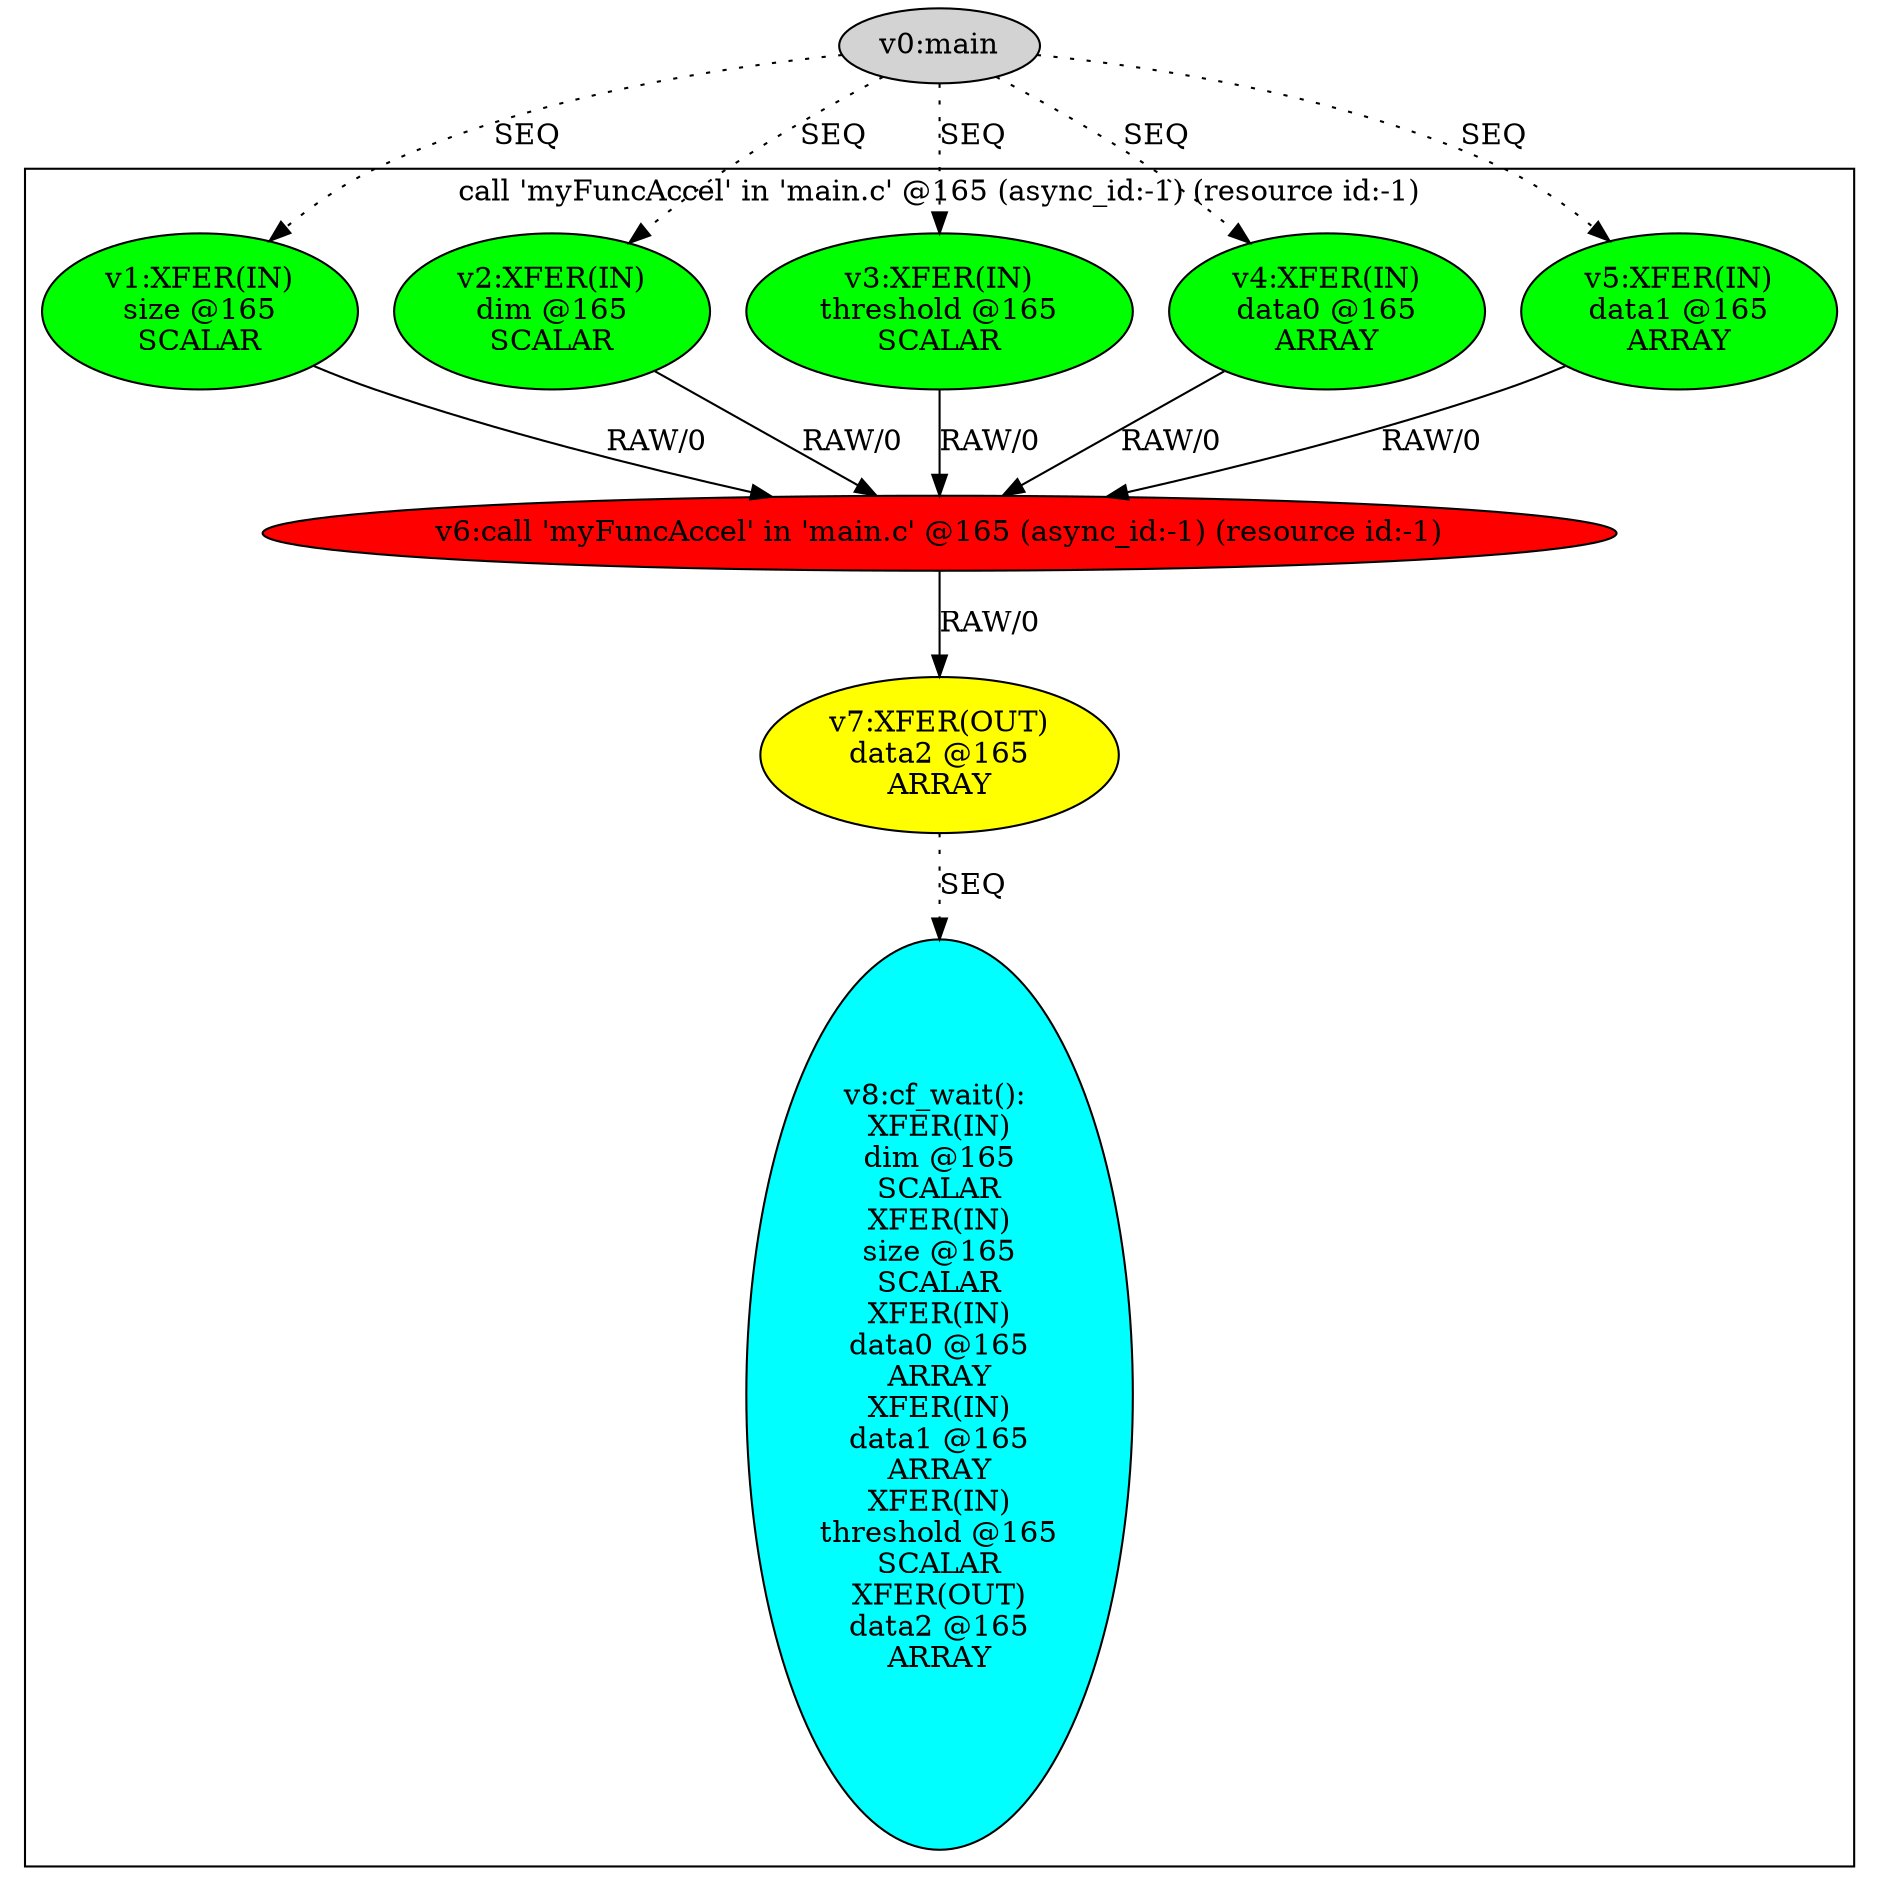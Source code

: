 digraph dm_graph {
v0 [label = "v0:main" ,style=filled];
v1 [label = "v1:XFER(IN)\nsize @165\nSCALAR\n" ,style=filled,fillcolor = green];
v2 [label = "v2:XFER(IN)\ndim @165\nSCALAR\n" ,style=filled,fillcolor = green];
v3 [label = "v3:XFER(IN)\nthreshold @165\nSCALAR\n" ,style=filled,fillcolor = green];
v4 [label = "v4:XFER(IN)\ndata0 @165\nARRAY\n" ,style=filled,fillcolor = green];
v5 [label = "v5:XFER(IN)\ndata1 @165\nARRAY\n" ,style=filled,fillcolor = green];
v6 [label = "v6:call 'myFuncAccel' in 'main.c' @165 (async_id:-1) (resource id:-1)\n" ,style=filled,fillcolor = red];
v7 [label = "v7:XFER(OUT)\ndata2 @165\nARRAY\n" ,style=filled,fillcolor = yellow];
v8 [label = "v8:cf_wait(): \nXFER(IN)\ndim @165\nSCALAR\nXFER(IN)\nsize @165\nSCALAR\nXFER(IN)\ndata0 @165\nARRAY\nXFER(IN)\ndata1 @165\nARRAY\nXFER(IN)\nthreshold @165\nSCALAR\nXFER(OUT)\ndata2 @165\nARRAY\n\n" ,style=filled,fillcolor = cyan];
subgraph cluster0 {
v1;
v2;
v3;
v4;
v5;
v6;
v7;
v8;
label = "call 'myFuncAccel' in 'main.c' @165 (async_id:-1) (resource id:-1)\n";
}
v1 -> v6 [label = "RAW/0"];
v2 -> v6 [label = "RAW/0"];
v3 -> v6 [label = "RAW/0"];
v4 -> v6 [label = "RAW/0"];
v5 -> v6 [label = "RAW/0"];
v6 -> v7 [label = "RAW/0"];
v7 -> v8 [label = "SEQ", style = dotted];
v0 -> v1 [label = "SEQ", style = dotted];
v0 -> v2 [label = "SEQ", style = dotted];
v0 -> v3 [label = "SEQ", style = dotted];
v0 -> v4 [label = "SEQ", style = dotted];
v0 -> v5 [label = "SEQ", style = dotted];
}

